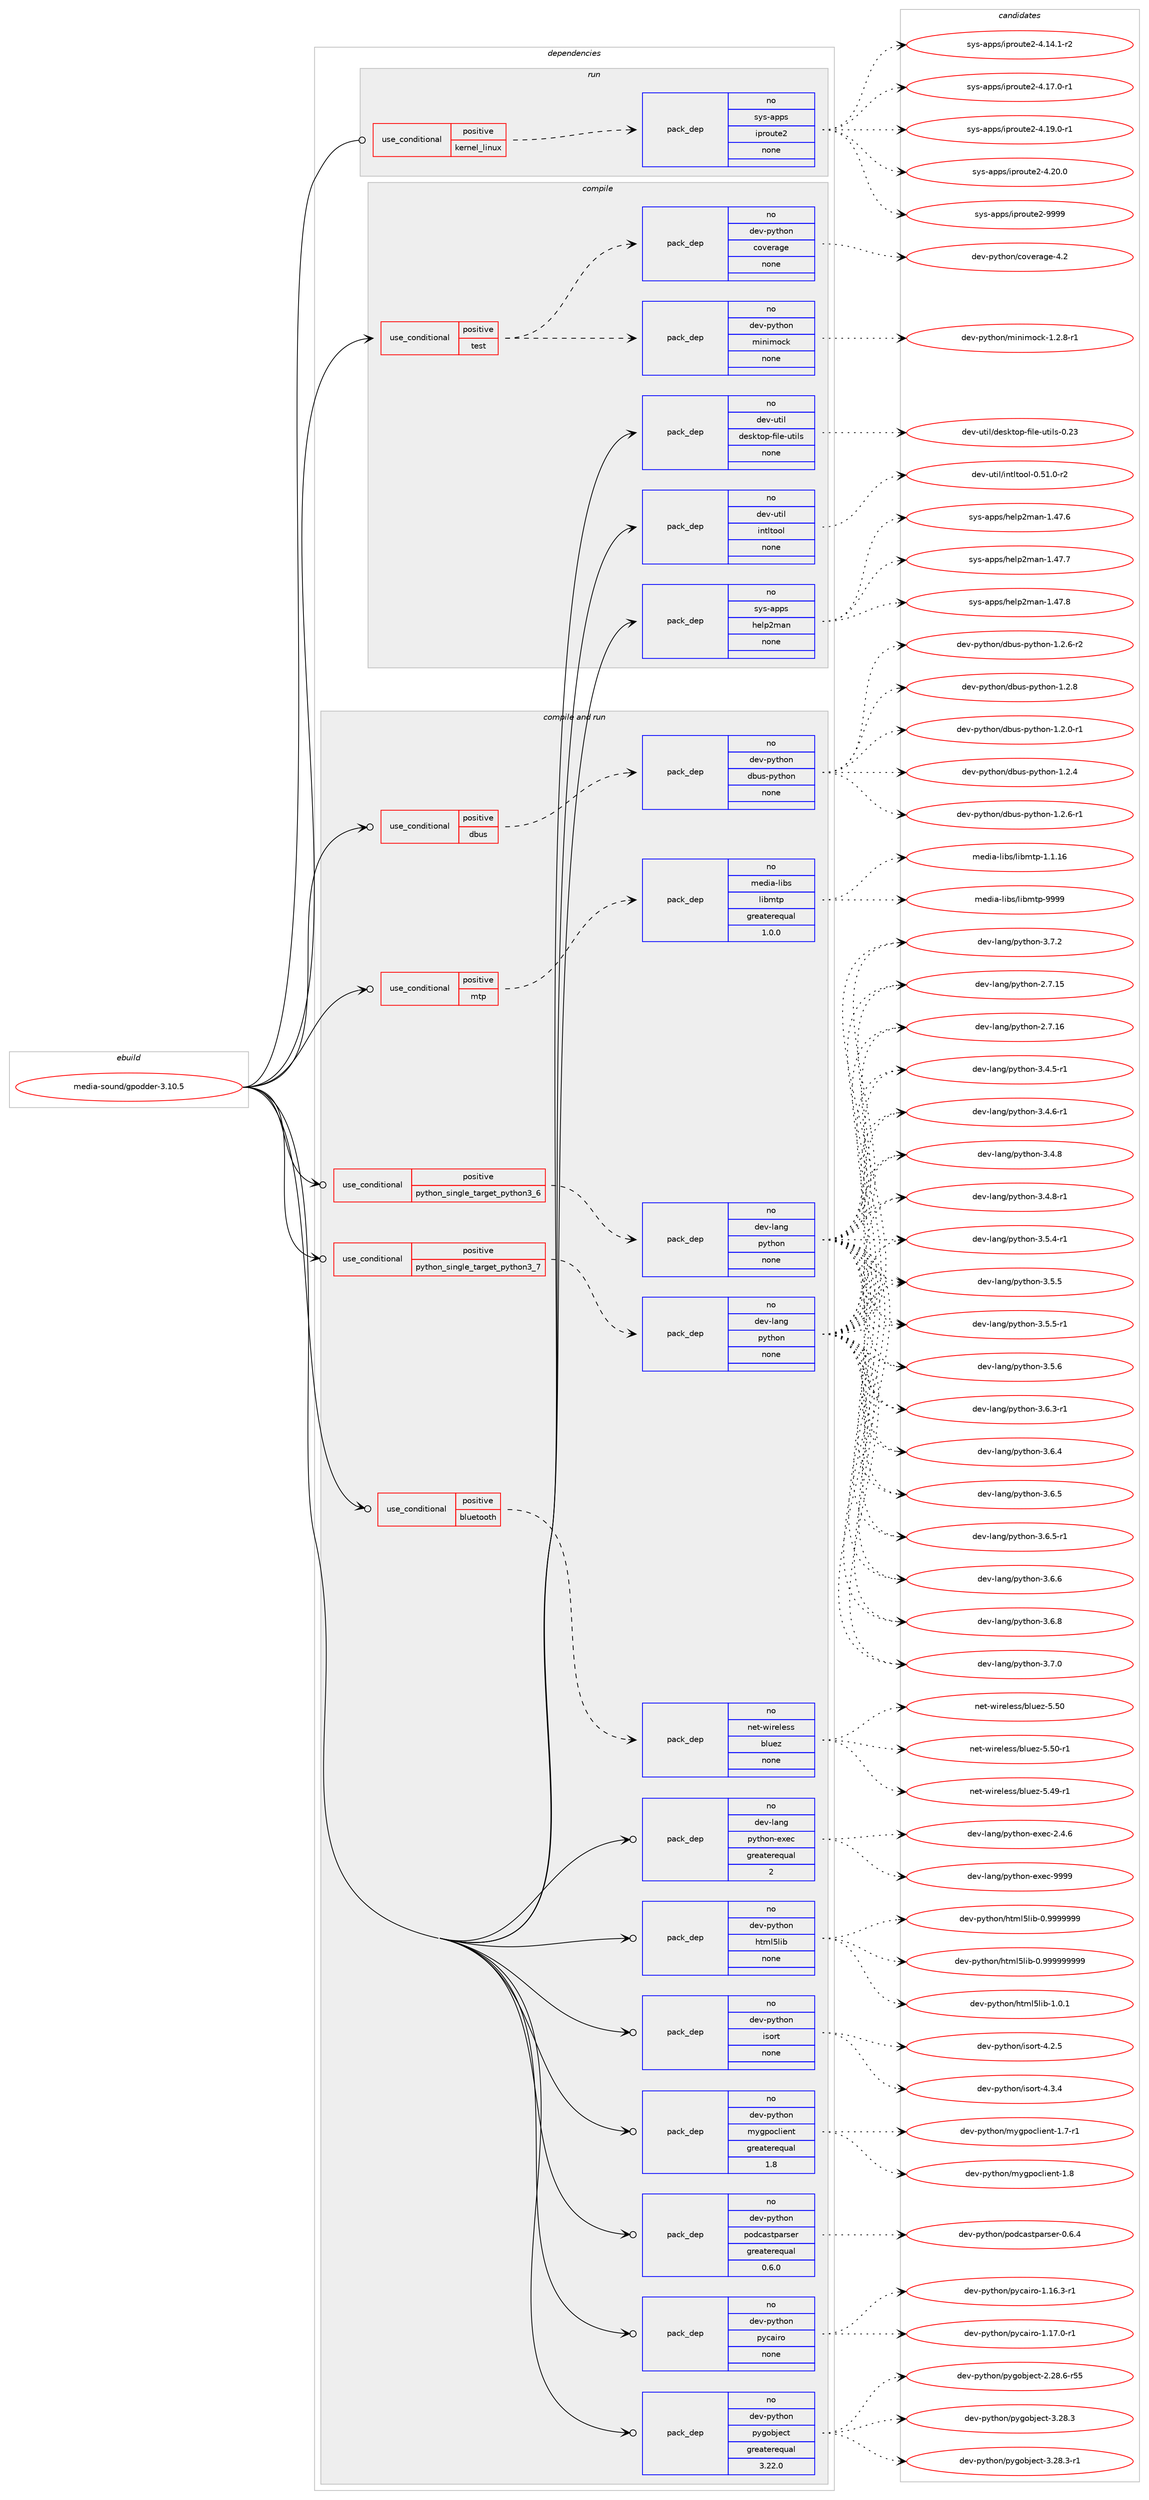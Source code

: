 digraph prolog {

# *************
# Graph options
# *************

newrank=true;
concentrate=true;
compound=true;
graph [rankdir=LR,fontname=Helvetica,fontsize=10,ranksep=1.5];#, ranksep=2.5, nodesep=0.2];
edge  [arrowhead=vee];
node  [fontname=Helvetica,fontsize=10];

# **********
# The ebuild
# **********

subgraph cluster_leftcol {
color=gray;
rank=same;
label=<<i>ebuild</i>>;
id [label="media-sound/gpodder-3.10.5", color=red, width=4, href="../media-sound/gpodder-3.10.5.svg"];
}

# ****************
# The dependencies
# ****************

subgraph cluster_midcol {
color=gray;
label=<<i>dependencies</i>>;
subgraph cluster_compile {
fillcolor="#eeeeee";
style=filled;
label=<<i>compile</i>>;
subgraph cond437253 {
dependency1626362 [label=<<TABLE BORDER="0" CELLBORDER="1" CELLSPACING="0" CELLPADDING="4"><TR><TD ROWSPAN="3" CELLPADDING="10">use_conditional</TD></TR><TR><TD>positive</TD></TR><TR><TD>test</TD></TR></TABLE>>, shape=none, color=red];
subgraph pack1162852 {
dependency1626363 [label=<<TABLE BORDER="0" CELLBORDER="1" CELLSPACING="0" CELLPADDING="4" WIDTH="220"><TR><TD ROWSPAN="6" CELLPADDING="30">pack_dep</TD></TR><TR><TD WIDTH="110">no</TD></TR><TR><TD>dev-python</TD></TR><TR><TD>minimock</TD></TR><TR><TD>none</TD></TR><TR><TD></TD></TR></TABLE>>, shape=none, color=blue];
}
dependency1626362:e -> dependency1626363:w [weight=20,style="dashed",arrowhead="vee"];
subgraph pack1162853 {
dependency1626364 [label=<<TABLE BORDER="0" CELLBORDER="1" CELLSPACING="0" CELLPADDING="4" WIDTH="220"><TR><TD ROWSPAN="6" CELLPADDING="30">pack_dep</TD></TR><TR><TD WIDTH="110">no</TD></TR><TR><TD>dev-python</TD></TR><TR><TD>coverage</TD></TR><TR><TD>none</TD></TR><TR><TD></TD></TR></TABLE>>, shape=none, color=blue];
}
dependency1626362:e -> dependency1626364:w [weight=20,style="dashed",arrowhead="vee"];
}
id:e -> dependency1626362:w [weight=20,style="solid",arrowhead="vee"];
subgraph pack1162854 {
dependency1626365 [label=<<TABLE BORDER="0" CELLBORDER="1" CELLSPACING="0" CELLPADDING="4" WIDTH="220"><TR><TD ROWSPAN="6" CELLPADDING="30">pack_dep</TD></TR><TR><TD WIDTH="110">no</TD></TR><TR><TD>dev-util</TD></TR><TR><TD>desktop-file-utils</TD></TR><TR><TD>none</TD></TR><TR><TD></TD></TR></TABLE>>, shape=none, color=blue];
}
id:e -> dependency1626365:w [weight=20,style="solid",arrowhead="vee"];
subgraph pack1162855 {
dependency1626366 [label=<<TABLE BORDER="0" CELLBORDER="1" CELLSPACING="0" CELLPADDING="4" WIDTH="220"><TR><TD ROWSPAN="6" CELLPADDING="30">pack_dep</TD></TR><TR><TD WIDTH="110">no</TD></TR><TR><TD>dev-util</TD></TR><TR><TD>intltool</TD></TR><TR><TD>none</TD></TR><TR><TD></TD></TR></TABLE>>, shape=none, color=blue];
}
id:e -> dependency1626366:w [weight=20,style="solid",arrowhead="vee"];
subgraph pack1162856 {
dependency1626367 [label=<<TABLE BORDER="0" CELLBORDER="1" CELLSPACING="0" CELLPADDING="4" WIDTH="220"><TR><TD ROWSPAN="6" CELLPADDING="30">pack_dep</TD></TR><TR><TD WIDTH="110">no</TD></TR><TR><TD>sys-apps</TD></TR><TR><TD>help2man</TD></TR><TR><TD>none</TD></TR><TR><TD></TD></TR></TABLE>>, shape=none, color=blue];
}
id:e -> dependency1626367:w [weight=20,style="solid",arrowhead="vee"];
}
subgraph cluster_compileandrun {
fillcolor="#eeeeee";
style=filled;
label=<<i>compile and run</i>>;
subgraph cond437254 {
dependency1626368 [label=<<TABLE BORDER="0" CELLBORDER="1" CELLSPACING="0" CELLPADDING="4"><TR><TD ROWSPAN="3" CELLPADDING="10">use_conditional</TD></TR><TR><TD>positive</TD></TR><TR><TD>bluetooth</TD></TR></TABLE>>, shape=none, color=red];
subgraph pack1162857 {
dependency1626369 [label=<<TABLE BORDER="0" CELLBORDER="1" CELLSPACING="0" CELLPADDING="4" WIDTH="220"><TR><TD ROWSPAN="6" CELLPADDING="30">pack_dep</TD></TR><TR><TD WIDTH="110">no</TD></TR><TR><TD>net-wireless</TD></TR><TR><TD>bluez</TD></TR><TR><TD>none</TD></TR><TR><TD></TD></TR></TABLE>>, shape=none, color=blue];
}
dependency1626368:e -> dependency1626369:w [weight=20,style="dashed",arrowhead="vee"];
}
id:e -> dependency1626368:w [weight=20,style="solid",arrowhead="odotvee"];
subgraph cond437255 {
dependency1626370 [label=<<TABLE BORDER="0" CELLBORDER="1" CELLSPACING="0" CELLPADDING="4"><TR><TD ROWSPAN="3" CELLPADDING="10">use_conditional</TD></TR><TR><TD>positive</TD></TR><TR><TD>dbus</TD></TR></TABLE>>, shape=none, color=red];
subgraph pack1162858 {
dependency1626371 [label=<<TABLE BORDER="0" CELLBORDER="1" CELLSPACING="0" CELLPADDING="4" WIDTH="220"><TR><TD ROWSPAN="6" CELLPADDING="30">pack_dep</TD></TR><TR><TD WIDTH="110">no</TD></TR><TR><TD>dev-python</TD></TR><TR><TD>dbus-python</TD></TR><TR><TD>none</TD></TR><TR><TD></TD></TR></TABLE>>, shape=none, color=blue];
}
dependency1626370:e -> dependency1626371:w [weight=20,style="dashed",arrowhead="vee"];
}
id:e -> dependency1626370:w [weight=20,style="solid",arrowhead="odotvee"];
subgraph cond437256 {
dependency1626372 [label=<<TABLE BORDER="0" CELLBORDER="1" CELLSPACING="0" CELLPADDING="4"><TR><TD ROWSPAN="3" CELLPADDING="10">use_conditional</TD></TR><TR><TD>positive</TD></TR><TR><TD>mtp</TD></TR></TABLE>>, shape=none, color=red];
subgraph pack1162859 {
dependency1626373 [label=<<TABLE BORDER="0" CELLBORDER="1" CELLSPACING="0" CELLPADDING="4" WIDTH="220"><TR><TD ROWSPAN="6" CELLPADDING="30">pack_dep</TD></TR><TR><TD WIDTH="110">no</TD></TR><TR><TD>media-libs</TD></TR><TR><TD>libmtp</TD></TR><TR><TD>greaterequal</TD></TR><TR><TD>1.0.0</TD></TR></TABLE>>, shape=none, color=blue];
}
dependency1626372:e -> dependency1626373:w [weight=20,style="dashed",arrowhead="vee"];
}
id:e -> dependency1626372:w [weight=20,style="solid",arrowhead="odotvee"];
subgraph cond437257 {
dependency1626374 [label=<<TABLE BORDER="0" CELLBORDER="1" CELLSPACING="0" CELLPADDING="4"><TR><TD ROWSPAN="3" CELLPADDING="10">use_conditional</TD></TR><TR><TD>positive</TD></TR><TR><TD>python_single_target_python3_6</TD></TR></TABLE>>, shape=none, color=red];
subgraph pack1162860 {
dependency1626375 [label=<<TABLE BORDER="0" CELLBORDER="1" CELLSPACING="0" CELLPADDING="4" WIDTH="220"><TR><TD ROWSPAN="6" CELLPADDING="30">pack_dep</TD></TR><TR><TD WIDTH="110">no</TD></TR><TR><TD>dev-lang</TD></TR><TR><TD>python</TD></TR><TR><TD>none</TD></TR><TR><TD></TD></TR></TABLE>>, shape=none, color=blue];
}
dependency1626374:e -> dependency1626375:w [weight=20,style="dashed",arrowhead="vee"];
}
id:e -> dependency1626374:w [weight=20,style="solid",arrowhead="odotvee"];
subgraph cond437258 {
dependency1626376 [label=<<TABLE BORDER="0" CELLBORDER="1" CELLSPACING="0" CELLPADDING="4"><TR><TD ROWSPAN="3" CELLPADDING="10">use_conditional</TD></TR><TR><TD>positive</TD></TR><TR><TD>python_single_target_python3_7</TD></TR></TABLE>>, shape=none, color=red];
subgraph pack1162861 {
dependency1626377 [label=<<TABLE BORDER="0" CELLBORDER="1" CELLSPACING="0" CELLPADDING="4" WIDTH="220"><TR><TD ROWSPAN="6" CELLPADDING="30">pack_dep</TD></TR><TR><TD WIDTH="110">no</TD></TR><TR><TD>dev-lang</TD></TR><TR><TD>python</TD></TR><TR><TD>none</TD></TR><TR><TD></TD></TR></TABLE>>, shape=none, color=blue];
}
dependency1626376:e -> dependency1626377:w [weight=20,style="dashed",arrowhead="vee"];
}
id:e -> dependency1626376:w [weight=20,style="solid",arrowhead="odotvee"];
subgraph pack1162862 {
dependency1626378 [label=<<TABLE BORDER="0" CELLBORDER="1" CELLSPACING="0" CELLPADDING="4" WIDTH="220"><TR><TD ROWSPAN="6" CELLPADDING="30">pack_dep</TD></TR><TR><TD WIDTH="110">no</TD></TR><TR><TD>dev-lang</TD></TR><TR><TD>python-exec</TD></TR><TR><TD>greaterequal</TD></TR><TR><TD>2</TD></TR></TABLE>>, shape=none, color=blue];
}
id:e -> dependency1626378:w [weight=20,style="solid",arrowhead="odotvee"];
subgraph pack1162863 {
dependency1626379 [label=<<TABLE BORDER="0" CELLBORDER="1" CELLSPACING="0" CELLPADDING="4" WIDTH="220"><TR><TD ROWSPAN="6" CELLPADDING="30">pack_dep</TD></TR><TR><TD WIDTH="110">no</TD></TR><TR><TD>dev-python</TD></TR><TR><TD>html5lib</TD></TR><TR><TD>none</TD></TR><TR><TD></TD></TR></TABLE>>, shape=none, color=blue];
}
id:e -> dependency1626379:w [weight=20,style="solid",arrowhead="odotvee"];
subgraph pack1162864 {
dependency1626380 [label=<<TABLE BORDER="0" CELLBORDER="1" CELLSPACING="0" CELLPADDING="4" WIDTH="220"><TR><TD ROWSPAN="6" CELLPADDING="30">pack_dep</TD></TR><TR><TD WIDTH="110">no</TD></TR><TR><TD>dev-python</TD></TR><TR><TD>isort</TD></TR><TR><TD>none</TD></TR><TR><TD></TD></TR></TABLE>>, shape=none, color=blue];
}
id:e -> dependency1626380:w [weight=20,style="solid",arrowhead="odotvee"];
subgraph pack1162865 {
dependency1626381 [label=<<TABLE BORDER="0" CELLBORDER="1" CELLSPACING="0" CELLPADDING="4" WIDTH="220"><TR><TD ROWSPAN="6" CELLPADDING="30">pack_dep</TD></TR><TR><TD WIDTH="110">no</TD></TR><TR><TD>dev-python</TD></TR><TR><TD>mygpoclient</TD></TR><TR><TD>greaterequal</TD></TR><TR><TD>1.8</TD></TR></TABLE>>, shape=none, color=blue];
}
id:e -> dependency1626381:w [weight=20,style="solid",arrowhead="odotvee"];
subgraph pack1162866 {
dependency1626382 [label=<<TABLE BORDER="0" CELLBORDER="1" CELLSPACING="0" CELLPADDING="4" WIDTH="220"><TR><TD ROWSPAN="6" CELLPADDING="30">pack_dep</TD></TR><TR><TD WIDTH="110">no</TD></TR><TR><TD>dev-python</TD></TR><TR><TD>podcastparser</TD></TR><TR><TD>greaterequal</TD></TR><TR><TD>0.6.0</TD></TR></TABLE>>, shape=none, color=blue];
}
id:e -> dependency1626382:w [weight=20,style="solid",arrowhead="odotvee"];
subgraph pack1162867 {
dependency1626383 [label=<<TABLE BORDER="0" CELLBORDER="1" CELLSPACING="0" CELLPADDING="4" WIDTH="220"><TR><TD ROWSPAN="6" CELLPADDING="30">pack_dep</TD></TR><TR><TD WIDTH="110">no</TD></TR><TR><TD>dev-python</TD></TR><TR><TD>pycairo</TD></TR><TR><TD>none</TD></TR><TR><TD></TD></TR></TABLE>>, shape=none, color=blue];
}
id:e -> dependency1626383:w [weight=20,style="solid",arrowhead="odotvee"];
subgraph pack1162868 {
dependency1626384 [label=<<TABLE BORDER="0" CELLBORDER="1" CELLSPACING="0" CELLPADDING="4" WIDTH="220"><TR><TD ROWSPAN="6" CELLPADDING="30">pack_dep</TD></TR><TR><TD WIDTH="110">no</TD></TR><TR><TD>dev-python</TD></TR><TR><TD>pygobject</TD></TR><TR><TD>greaterequal</TD></TR><TR><TD>3.22.0</TD></TR></TABLE>>, shape=none, color=blue];
}
id:e -> dependency1626384:w [weight=20,style="solid",arrowhead="odotvee"];
}
subgraph cluster_run {
fillcolor="#eeeeee";
style=filled;
label=<<i>run</i>>;
subgraph cond437259 {
dependency1626385 [label=<<TABLE BORDER="0" CELLBORDER="1" CELLSPACING="0" CELLPADDING="4"><TR><TD ROWSPAN="3" CELLPADDING="10">use_conditional</TD></TR><TR><TD>positive</TD></TR><TR><TD>kernel_linux</TD></TR></TABLE>>, shape=none, color=red];
subgraph pack1162869 {
dependency1626386 [label=<<TABLE BORDER="0" CELLBORDER="1" CELLSPACING="0" CELLPADDING="4" WIDTH="220"><TR><TD ROWSPAN="6" CELLPADDING="30">pack_dep</TD></TR><TR><TD WIDTH="110">no</TD></TR><TR><TD>sys-apps</TD></TR><TR><TD>iproute2</TD></TR><TR><TD>none</TD></TR><TR><TD></TD></TR></TABLE>>, shape=none, color=blue];
}
dependency1626385:e -> dependency1626386:w [weight=20,style="dashed",arrowhead="vee"];
}
id:e -> dependency1626385:w [weight=20,style="solid",arrowhead="odot"];
}
}

# **************
# The candidates
# **************

subgraph cluster_choices {
rank=same;
color=gray;
label=<<i>candidates</i>>;

subgraph choice1162852 {
color=black;
nodesep=1;
choice1001011184511212111610411111047109105110105109111991074549465046564511449 [label="dev-python/minimock-1.2.8-r1", color=red, width=4,href="../dev-python/minimock-1.2.8-r1.svg"];
dependency1626363:e -> choice1001011184511212111610411111047109105110105109111991074549465046564511449:w [style=dotted,weight="100"];
}
subgraph choice1162853 {
color=black;
nodesep=1;
choice1001011184511212111610411111047991111181011149710310145524650 [label="dev-python/coverage-4.2", color=red, width=4,href="../dev-python/coverage-4.2.svg"];
dependency1626364:e -> choice1001011184511212111610411111047991111181011149710310145524650:w [style=dotted,weight="100"];
}
subgraph choice1162854 {
color=black;
nodesep=1;
choice100101118451171161051084710010111510711611111245102105108101451171161051081154548465051 [label="dev-util/desktop-file-utils-0.23", color=red, width=4,href="../dev-util/desktop-file-utils-0.23.svg"];
dependency1626365:e -> choice100101118451171161051084710010111510711611111245102105108101451171161051081154548465051:w [style=dotted,weight="100"];
}
subgraph choice1162855 {
color=black;
nodesep=1;
choice1001011184511711610510847105110116108116111111108454846534946484511450 [label="dev-util/intltool-0.51.0-r2", color=red, width=4,href="../dev-util/intltool-0.51.0-r2.svg"];
dependency1626366:e -> choice1001011184511711610510847105110116108116111111108454846534946484511450:w [style=dotted,weight="100"];
}
subgraph choice1162856 {
color=black;
nodesep=1;
choice115121115459711211211547104101108112501099711045494652554654 [label="sys-apps/help2man-1.47.6", color=red, width=4,href="../sys-apps/help2man-1.47.6.svg"];
choice115121115459711211211547104101108112501099711045494652554655 [label="sys-apps/help2man-1.47.7", color=red, width=4,href="../sys-apps/help2man-1.47.7.svg"];
choice115121115459711211211547104101108112501099711045494652554656 [label="sys-apps/help2man-1.47.8", color=red, width=4,href="../sys-apps/help2man-1.47.8.svg"];
dependency1626367:e -> choice115121115459711211211547104101108112501099711045494652554654:w [style=dotted,weight="100"];
dependency1626367:e -> choice115121115459711211211547104101108112501099711045494652554655:w [style=dotted,weight="100"];
dependency1626367:e -> choice115121115459711211211547104101108112501099711045494652554656:w [style=dotted,weight="100"];
}
subgraph choice1162857 {
color=black;
nodesep=1;
choice11010111645119105114101108101115115479810811710112245534652574511449 [label="net-wireless/bluez-5.49-r1", color=red, width=4,href="../net-wireless/bluez-5.49-r1.svg"];
choice1101011164511910511410110810111511547981081171011224553465348 [label="net-wireless/bluez-5.50", color=red, width=4,href="../net-wireless/bluez-5.50.svg"];
choice11010111645119105114101108101115115479810811710112245534653484511449 [label="net-wireless/bluez-5.50-r1", color=red, width=4,href="../net-wireless/bluez-5.50-r1.svg"];
dependency1626369:e -> choice11010111645119105114101108101115115479810811710112245534652574511449:w [style=dotted,weight="100"];
dependency1626369:e -> choice1101011164511910511410110810111511547981081171011224553465348:w [style=dotted,weight="100"];
dependency1626369:e -> choice11010111645119105114101108101115115479810811710112245534653484511449:w [style=dotted,weight="100"];
}
subgraph choice1162858 {
color=black;
nodesep=1;
choice100101118451121211161041111104710098117115451121211161041111104549465046484511449 [label="dev-python/dbus-python-1.2.0-r1", color=red, width=4,href="../dev-python/dbus-python-1.2.0-r1.svg"];
choice10010111845112121116104111110471009811711545112121116104111110454946504652 [label="dev-python/dbus-python-1.2.4", color=red, width=4,href="../dev-python/dbus-python-1.2.4.svg"];
choice100101118451121211161041111104710098117115451121211161041111104549465046544511449 [label="dev-python/dbus-python-1.2.6-r1", color=red, width=4,href="../dev-python/dbus-python-1.2.6-r1.svg"];
choice100101118451121211161041111104710098117115451121211161041111104549465046544511450 [label="dev-python/dbus-python-1.2.6-r2", color=red, width=4,href="../dev-python/dbus-python-1.2.6-r2.svg"];
choice10010111845112121116104111110471009811711545112121116104111110454946504656 [label="dev-python/dbus-python-1.2.8", color=red, width=4,href="../dev-python/dbus-python-1.2.8.svg"];
dependency1626371:e -> choice100101118451121211161041111104710098117115451121211161041111104549465046484511449:w [style=dotted,weight="100"];
dependency1626371:e -> choice10010111845112121116104111110471009811711545112121116104111110454946504652:w [style=dotted,weight="100"];
dependency1626371:e -> choice100101118451121211161041111104710098117115451121211161041111104549465046544511449:w [style=dotted,weight="100"];
dependency1626371:e -> choice100101118451121211161041111104710098117115451121211161041111104549465046544511450:w [style=dotted,weight="100"];
dependency1626371:e -> choice10010111845112121116104111110471009811711545112121116104111110454946504656:w [style=dotted,weight="100"];
}
subgraph choice1162859 {
color=black;
nodesep=1;
choice109101100105974510810598115471081059810911611245494649464954 [label="media-libs/libmtp-1.1.16", color=red, width=4,href="../media-libs/libmtp-1.1.16.svg"];
choice10910110010597451081059811547108105981091161124557575757 [label="media-libs/libmtp-9999", color=red, width=4,href="../media-libs/libmtp-9999.svg"];
dependency1626373:e -> choice109101100105974510810598115471081059810911611245494649464954:w [style=dotted,weight="100"];
dependency1626373:e -> choice10910110010597451081059811547108105981091161124557575757:w [style=dotted,weight="100"];
}
subgraph choice1162860 {
color=black;
nodesep=1;
choice10010111845108971101034711212111610411111045504655464953 [label="dev-lang/python-2.7.15", color=red, width=4,href="../dev-lang/python-2.7.15.svg"];
choice10010111845108971101034711212111610411111045504655464954 [label="dev-lang/python-2.7.16", color=red, width=4,href="../dev-lang/python-2.7.16.svg"];
choice1001011184510897110103471121211161041111104551465246534511449 [label="dev-lang/python-3.4.5-r1", color=red, width=4,href="../dev-lang/python-3.4.5-r1.svg"];
choice1001011184510897110103471121211161041111104551465246544511449 [label="dev-lang/python-3.4.6-r1", color=red, width=4,href="../dev-lang/python-3.4.6-r1.svg"];
choice100101118451089711010347112121116104111110455146524656 [label="dev-lang/python-3.4.8", color=red, width=4,href="../dev-lang/python-3.4.8.svg"];
choice1001011184510897110103471121211161041111104551465246564511449 [label="dev-lang/python-3.4.8-r1", color=red, width=4,href="../dev-lang/python-3.4.8-r1.svg"];
choice1001011184510897110103471121211161041111104551465346524511449 [label="dev-lang/python-3.5.4-r1", color=red, width=4,href="../dev-lang/python-3.5.4-r1.svg"];
choice100101118451089711010347112121116104111110455146534653 [label="dev-lang/python-3.5.5", color=red, width=4,href="../dev-lang/python-3.5.5.svg"];
choice1001011184510897110103471121211161041111104551465346534511449 [label="dev-lang/python-3.5.5-r1", color=red, width=4,href="../dev-lang/python-3.5.5-r1.svg"];
choice100101118451089711010347112121116104111110455146534654 [label="dev-lang/python-3.5.6", color=red, width=4,href="../dev-lang/python-3.5.6.svg"];
choice1001011184510897110103471121211161041111104551465446514511449 [label="dev-lang/python-3.6.3-r1", color=red, width=4,href="../dev-lang/python-3.6.3-r1.svg"];
choice100101118451089711010347112121116104111110455146544652 [label="dev-lang/python-3.6.4", color=red, width=4,href="../dev-lang/python-3.6.4.svg"];
choice100101118451089711010347112121116104111110455146544653 [label="dev-lang/python-3.6.5", color=red, width=4,href="../dev-lang/python-3.6.5.svg"];
choice1001011184510897110103471121211161041111104551465446534511449 [label="dev-lang/python-3.6.5-r1", color=red, width=4,href="../dev-lang/python-3.6.5-r1.svg"];
choice100101118451089711010347112121116104111110455146544654 [label="dev-lang/python-3.6.6", color=red, width=4,href="../dev-lang/python-3.6.6.svg"];
choice100101118451089711010347112121116104111110455146544656 [label="dev-lang/python-3.6.8", color=red, width=4,href="../dev-lang/python-3.6.8.svg"];
choice100101118451089711010347112121116104111110455146554648 [label="dev-lang/python-3.7.0", color=red, width=4,href="../dev-lang/python-3.7.0.svg"];
choice100101118451089711010347112121116104111110455146554650 [label="dev-lang/python-3.7.2", color=red, width=4,href="../dev-lang/python-3.7.2.svg"];
dependency1626375:e -> choice10010111845108971101034711212111610411111045504655464953:w [style=dotted,weight="100"];
dependency1626375:e -> choice10010111845108971101034711212111610411111045504655464954:w [style=dotted,weight="100"];
dependency1626375:e -> choice1001011184510897110103471121211161041111104551465246534511449:w [style=dotted,weight="100"];
dependency1626375:e -> choice1001011184510897110103471121211161041111104551465246544511449:w [style=dotted,weight="100"];
dependency1626375:e -> choice100101118451089711010347112121116104111110455146524656:w [style=dotted,weight="100"];
dependency1626375:e -> choice1001011184510897110103471121211161041111104551465246564511449:w [style=dotted,weight="100"];
dependency1626375:e -> choice1001011184510897110103471121211161041111104551465346524511449:w [style=dotted,weight="100"];
dependency1626375:e -> choice100101118451089711010347112121116104111110455146534653:w [style=dotted,weight="100"];
dependency1626375:e -> choice1001011184510897110103471121211161041111104551465346534511449:w [style=dotted,weight="100"];
dependency1626375:e -> choice100101118451089711010347112121116104111110455146534654:w [style=dotted,weight="100"];
dependency1626375:e -> choice1001011184510897110103471121211161041111104551465446514511449:w [style=dotted,weight="100"];
dependency1626375:e -> choice100101118451089711010347112121116104111110455146544652:w [style=dotted,weight="100"];
dependency1626375:e -> choice100101118451089711010347112121116104111110455146544653:w [style=dotted,weight="100"];
dependency1626375:e -> choice1001011184510897110103471121211161041111104551465446534511449:w [style=dotted,weight="100"];
dependency1626375:e -> choice100101118451089711010347112121116104111110455146544654:w [style=dotted,weight="100"];
dependency1626375:e -> choice100101118451089711010347112121116104111110455146544656:w [style=dotted,weight="100"];
dependency1626375:e -> choice100101118451089711010347112121116104111110455146554648:w [style=dotted,weight="100"];
dependency1626375:e -> choice100101118451089711010347112121116104111110455146554650:w [style=dotted,weight="100"];
}
subgraph choice1162861 {
color=black;
nodesep=1;
choice10010111845108971101034711212111610411111045504655464953 [label="dev-lang/python-2.7.15", color=red, width=4,href="../dev-lang/python-2.7.15.svg"];
choice10010111845108971101034711212111610411111045504655464954 [label="dev-lang/python-2.7.16", color=red, width=4,href="../dev-lang/python-2.7.16.svg"];
choice1001011184510897110103471121211161041111104551465246534511449 [label="dev-lang/python-3.4.5-r1", color=red, width=4,href="../dev-lang/python-3.4.5-r1.svg"];
choice1001011184510897110103471121211161041111104551465246544511449 [label="dev-lang/python-3.4.6-r1", color=red, width=4,href="../dev-lang/python-3.4.6-r1.svg"];
choice100101118451089711010347112121116104111110455146524656 [label="dev-lang/python-3.4.8", color=red, width=4,href="../dev-lang/python-3.4.8.svg"];
choice1001011184510897110103471121211161041111104551465246564511449 [label="dev-lang/python-3.4.8-r1", color=red, width=4,href="../dev-lang/python-3.4.8-r1.svg"];
choice1001011184510897110103471121211161041111104551465346524511449 [label="dev-lang/python-3.5.4-r1", color=red, width=4,href="../dev-lang/python-3.5.4-r1.svg"];
choice100101118451089711010347112121116104111110455146534653 [label="dev-lang/python-3.5.5", color=red, width=4,href="../dev-lang/python-3.5.5.svg"];
choice1001011184510897110103471121211161041111104551465346534511449 [label="dev-lang/python-3.5.5-r1", color=red, width=4,href="../dev-lang/python-3.5.5-r1.svg"];
choice100101118451089711010347112121116104111110455146534654 [label="dev-lang/python-3.5.6", color=red, width=4,href="../dev-lang/python-3.5.6.svg"];
choice1001011184510897110103471121211161041111104551465446514511449 [label="dev-lang/python-3.6.3-r1", color=red, width=4,href="../dev-lang/python-3.6.3-r1.svg"];
choice100101118451089711010347112121116104111110455146544652 [label="dev-lang/python-3.6.4", color=red, width=4,href="../dev-lang/python-3.6.4.svg"];
choice100101118451089711010347112121116104111110455146544653 [label="dev-lang/python-3.6.5", color=red, width=4,href="../dev-lang/python-3.6.5.svg"];
choice1001011184510897110103471121211161041111104551465446534511449 [label="dev-lang/python-3.6.5-r1", color=red, width=4,href="../dev-lang/python-3.6.5-r1.svg"];
choice100101118451089711010347112121116104111110455146544654 [label="dev-lang/python-3.6.6", color=red, width=4,href="../dev-lang/python-3.6.6.svg"];
choice100101118451089711010347112121116104111110455146544656 [label="dev-lang/python-3.6.8", color=red, width=4,href="../dev-lang/python-3.6.8.svg"];
choice100101118451089711010347112121116104111110455146554648 [label="dev-lang/python-3.7.0", color=red, width=4,href="../dev-lang/python-3.7.0.svg"];
choice100101118451089711010347112121116104111110455146554650 [label="dev-lang/python-3.7.2", color=red, width=4,href="../dev-lang/python-3.7.2.svg"];
dependency1626377:e -> choice10010111845108971101034711212111610411111045504655464953:w [style=dotted,weight="100"];
dependency1626377:e -> choice10010111845108971101034711212111610411111045504655464954:w [style=dotted,weight="100"];
dependency1626377:e -> choice1001011184510897110103471121211161041111104551465246534511449:w [style=dotted,weight="100"];
dependency1626377:e -> choice1001011184510897110103471121211161041111104551465246544511449:w [style=dotted,weight="100"];
dependency1626377:e -> choice100101118451089711010347112121116104111110455146524656:w [style=dotted,weight="100"];
dependency1626377:e -> choice1001011184510897110103471121211161041111104551465246564511449:w [style=dotted,weight="100"];
dependency1626377:e -> choice1001011184510897110103471121211161041111104551465346524511449:w [style=dotted,weight="100"];
dependency1626377:e -> choice100101118451089711010347112121116104111110455146534653:w [style=dotted,weight="100"];
dependency1626377:e -> choice1001011184510897110103471121211161041111104551465346534511449:w [style=dotted,weight="100"];
dependency1626377:e -> choice100101118451089711010347112121116104111110455146534654:w [style=dotted,weight="100"];
dependency1626377:e -> choice1001011184510897110103471121211161041111104551465446514511449:w [style=dotted,weight="100"];
dependency1626377:e -> choice100101118451089711010347112121116104111110455146544652:w [style=dotted,weight="100"];
dependency1626377:e -> choice100101118451089711010347112121116104111110455146544653:w [style=dotted,weight="100"];
dependency1626377:e -> choice1001011184510897110103471121211161041111104551465446534511449:w [style=dotted,weight="100"];
dependency1626377:e -> choice100101118451089711010347112121116104111110455146544654:w [style=dotted,weight="100"];
dependency1626377:e -> choice100101118451089711010347112121116104111110455146544656:w [style=dotted,weight="100"];
dependency1626377:e -> choice100101118451089711010347112121116104111110455146554648:w [style=dotted,weight="100"];
dependency1626377:e -> choice100101118451089711010347112121116104111110455146554650:w [style=dotted,weight="100"];
}
subgraph choice1162862 {
color=black;
nodesep=1;
choice1001011184510897110103471121211161041111104510112010199455046524654 [label="dev-lang/python-exec-2.4.6", color=red, width=4,href="../dev-lang/python-exec-2.4.6.svg"];
choice10010111845108971101034711212111610411111045101120101994557575757 [label="dev-lang/python-exec-9999", color=red, width=4,href="../dev-lang/python-exec-9999.svg"];
dependency1626378:e -> choice1001011184510897110103471121211161041111104510112010199455046524654:w [style=dotted,weight="100"];
dependency1626378:e -> choice10010111845108971101034711212111610411111045101120101994557575757:w [style=dotted,weight="100"];
}
subgraph choice1162863 {
color=black;
nodesep=1;
choice1001011184511212111610411111047104116109108531081059845484657575757575757 [label="dev-python/html5lib-0.9999999", color=red, width=4,href="../dev-python/html5lib-0.9999999.svg"];
choice10010111845112121116104111110471041161091085310810598454846575757575757575757 [label="dev-python/html5lib-0.999999999", color=red, width=4,href="../dev-python/html5lib-0.999999999.svg"];
choice10010111845112121116104111110471041161091085310810598454946484649 [label="dev-python/html5lib-1.0.1", color=red, width=4,href="../dev-python/html5lib-1.0.1.svg"];
dependency1626379:e -> choice1001011184511212111610411111047104116109108531081059845484657575757575757:w [style=dotted,weight="100"];
dependency1626379:e -> choice10010111845112121116104111110471041161091085310810598454846575757575757575757:w [style=dotted,weight="100"];
dependency1626379:e -> choice10010111845112121116104111110471041161091085310810598454946484649:w [style=dotted,weight="100"];
}
subgraph choice1162864 {
color=black;
nodesep=1;
choice1001011184511212111610411111047105115111114116455246504653 [label="dev-python/isort-4.2.5", color=red, width=4,href="../dev-python/isort-4.2.5.svg"];
choice1001011184511212111610411111047105115111114116455246514652 [label="dev-python/isort-4.3.4", color=red, width=4,href="../dev-python/isort-4.3.4.svg"];
dependency1626380:e -> choice1001011184511212111610411111047105115111114116455246504653:w [style=dotted,weight="100"];
dependency1626380:e -> choice1001011184511212111610411111047105115111114116455246514652:w [style=dotted,weight="100"];
}
subgraph choice1162865 {
color=black;
nodesep=1;
choice100101118451121211161041111104710912110311211199108105101110116454946554511449 [label="dev-python/mygpoclient-1.7-r1", color=red, width=4,href="../dev-python/mygpoclient-1.7-r1.svg"];
choice10010111845112121116104111110471091211031121119910810510111011645494656 [label="dev-python/mygpoclient-1.8", color=red, width=4,href="../dev-python/mygpoclient-1.8.svg"];
dependency1626381:e -> choice100101118451121211161041111104710912110311211199108105101110116454946554511449:w [style=dotted,weight="100"];
dependency1626381:e -> choice10010111845112121116104111110471091211031121119910810510111011645494656:w [style=dotted,weight="100"];
}
subgraph choice1162866 {
color=black;
nodesep=1;
choice1001011184511212111610411111047112111100999711511611297114115101114454846544652 [label="dev-python/podcastparser-0.6.4", color=red, width=4,href="../dev-python/podcastparser-0.6.4.svg"];
dependency1626382:e -> choice1001011184511212111610411111047112111100999711511611297114115101114454846544652:w [style=dotted,weight="100"];
}
subgraph choice1162867 {
color=black;
nodesep=1;
choice10010111845112121116104111110471121219997105114111454946495446514511449 [label="dev-python/pycairo-1.16.3-r1", color=red, width=4,href="../dev-python/pycairo-1.16.3-r1.svg"];
choice10010111845112121116104111110471121219997105114111454946495546484511449 [label="dev-python/pycairo-1.17.0-r1", color=red, width=4,href="../dev-python/pycairo-1.17.0-r1.svg"];
dependency1626383:e -> choice10010111845112121116104111110471121219997105114111454946495446514511449:w [style=dotted,weight="100"];
dependency1626383:e -> choice10010111845112121116104111110471121219997105114111454946495546484511449:w [style=dotted,weight="100"];
}
subgraph choice1162868 {
color=black;
nodesep=1;
choice1001011184511212111610411111047112121103111981061019911645504650564654451145353 [label="dev-python/pygobject-2.28.6-r55", color=red, width=4,href="../dev-python/pygobject-2.28.6-r55.svg"];
choice1001011184511212111610411111047112121103111981061019911645514650564651 [label="dev-python/pygobject-3.28.3", color=red, width=4,href="../dev-python/pygobject-3.28.3.svg"];
choice10010111845112121116104111110471121211031119810610199116455146505646514511449 [label="dev-python/pygobject-3.28.3-r1", color=red, width=4,href="../dev-python/pygobject-3.28.3-r1.svg"];
dependency1626384:e -> choice1001011184511212111610411111047112121103111981061019911645504650564654451145353:w [style=dotted,weight="100"];
dependency1626384:e -> choice1001011184511212111610411111047112121103111981061019911645514650564651:w [style=dotted,weight="100"];
dependency1626384:e -> choice10010111845112121116104111110471121211031119810610199116455146505646514511449:w [style=dotted,weight="100"];
}
subgraph choice1162869 {
color=black;
nodesep=1;
choice11512111545971121121154710511211411111711610150455246495246494511450 [label="sys-apps/iproute2-4.14.1-r2", color=red, width=4,href="../sys-apps/iproute2-4.14.1-r2.svg"];
choice11512111545971121121154710511211411111711610150455246495546484511449 [label="sys-apps/iproute2-4.17.0-r1", color=red, width=4,href="../sys-apps/iproute2-4.17.0-r1.svg"];
choice11512111545971121121154710511211411111711610150455246495746484511449 [label="sys-apps/iproute2-4.19.0-r1", color=red, width=4,href="../sys-apps/iproute2-4.19.0-r1.svg"];
choice1151211154597112112115471051121141111171161015045524650484648 [label="sys-apps/iproute2-4.20.0", color=red, width=4,href="../sys-apps/iproute2-4.20.0.svg"];
choice115121115459711211211547105112114111117116101504557575757 [label="sys-apps/iproute2-9999", color=red, width=4,href="../sys-apps/iproute2-9999.svg"];
dependency1626386:e -> choice11512111545971121121154710511211411111711610150455246495246494511450:w [style=dotted,weight="100"];
dependency1626386:e -> choice11512111545971121121154710511211411111711610150455246495546484511449:w [style=dotted,weight="100"];
dependency1626386:e -> choice11512111545971121121154710511211411111711610150455246495746484511449:w [style=dotted,weight="100"];
dependency1626386:e -> choice1151211154597112112115471051121141111171161015045524650484648:w [style=dotted,weight="100"];
dependency1626386:e -> choice115121115459711211211547105112114111117116101504557575757:w [style=dotted,weight="100"];
}
}

}
